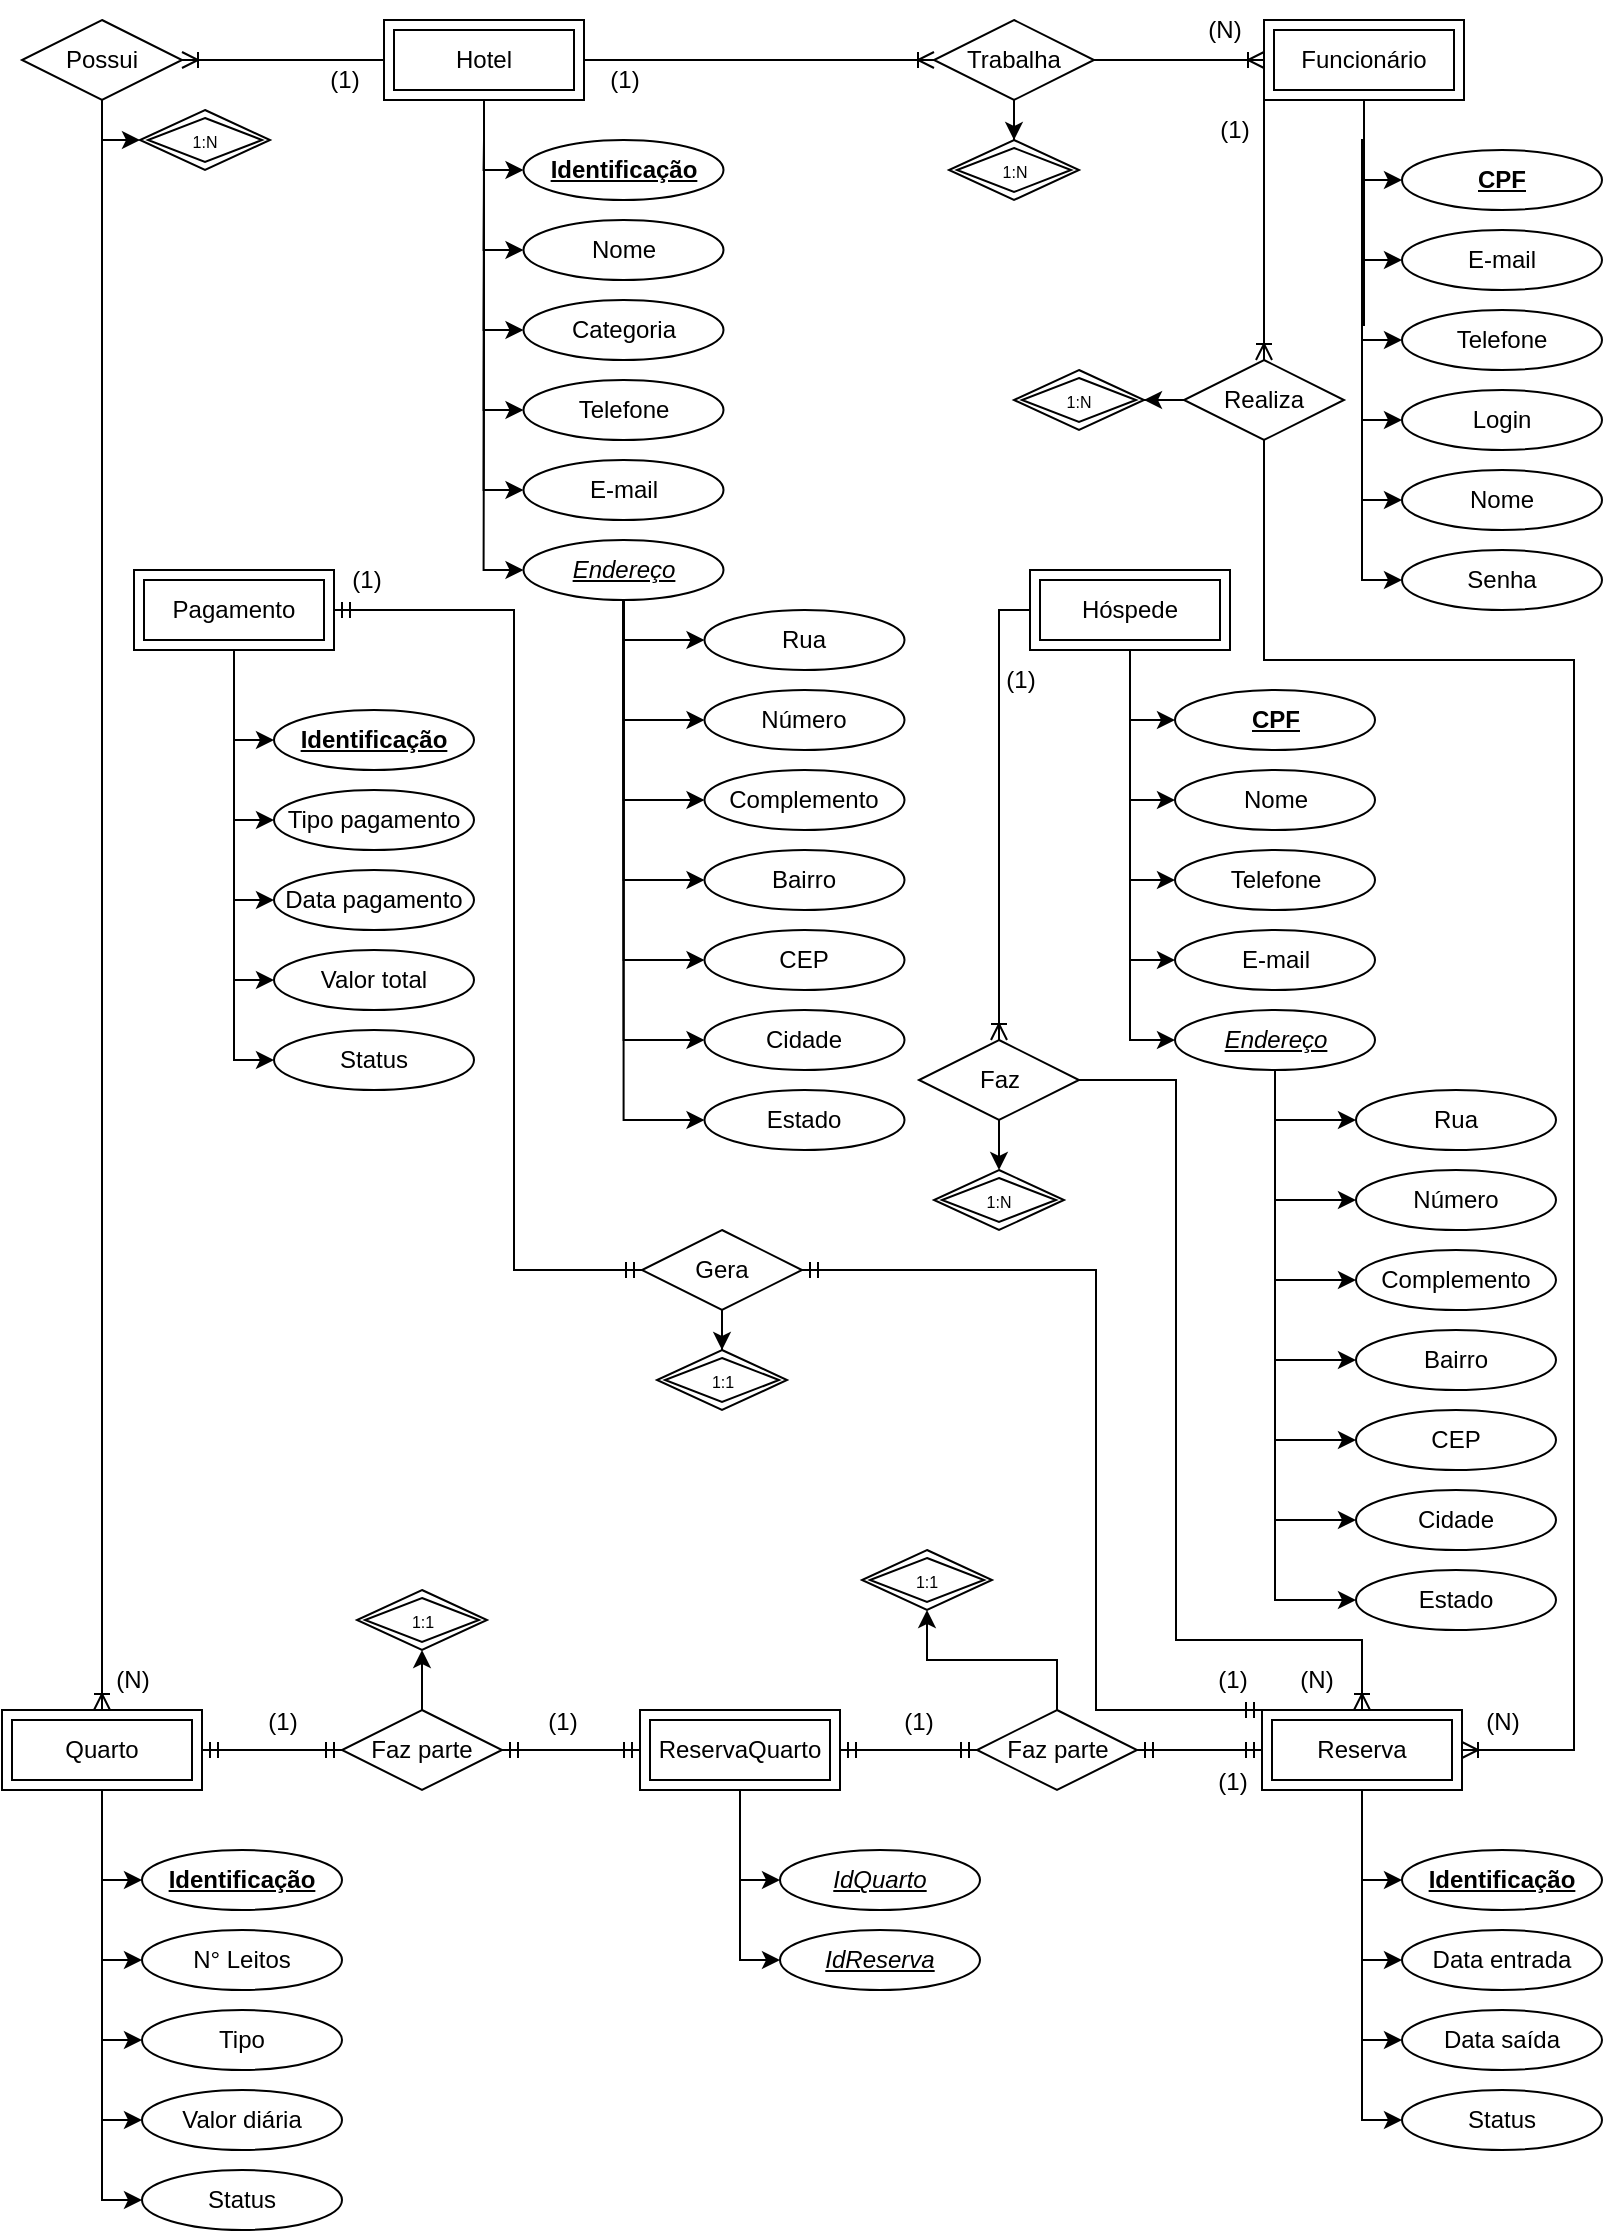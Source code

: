 <mxfile version="27.0.9">
  <diagram name="Modelo conceitual" id="s03TH2c8iuAiUT0nZ5ac">
    <mxGraphModel dx="1042" dy="626" grid="1" gridSize="10" guides="1" tooltips="1" connect="1" arrows="1" fold="1" page="1" pageScale="1" pageWidth="827" pageHeight="1169" math="0" shadow="0">
      <root>
        <mxCell id="0" />
        <mxCell id="1" parent="0" />
        <mxCell id="7oQtFkhn5QyzaLDn3zw9-13" style="edgeStyle=orthogonalEdgeStyle;rounded=0;orthogonalLoop=1;jettySize=auto;html=1;exitX=0.5;exitY=1;exitDx=0;exitDy=0;entryX=0;entryY=0.5;entryDx=0;entryDy=0;" parent="1" source="7oQtFkhn5QyzaLDn3zw9-2" target="7oQtFkhn5QyzaLDn3zw9-7" edge="1">
          <mxGeometry relative="1" as="geometry" />
        </mxCell>
        <mxCell id="7oQtFkhn5QyzaLDn3zw9-14" style="edgeStyle=orthogonalEdgeStyle;rounded=0;orthogonalLoop=1;jettySize=auto;html=1;exitX=0.5;exitY=1;exitDx=0;exitDy=0;entryX=0;entryY=0.5;entryDx=0;entryDy=0;" parent="1" source="7oQtFkhn5QyzaLDn3zw9-2" target="7oQtFkhn5QyzaLDn3zw9-10" edge="1">
          <mxGeometry relative="1" as="geometry" />
        </mxCell>
        <mxCell id="7oQtFkhn5QyzaLDn3zw9-15" style="edgeStyle=orthogonalEdgeStyle;rounded=0;orthogonalLoop=1;jettySize=auto;html=1;exitX=0.5;exitY=1;exitDx=0;exitDy=0;entryX=0;entryY=0.5;entryDx=0;entryDy=0;" parent="1" source="7oQtFkhn5QyzaLDn3zw9-2" target="7oQtFkhn5QyzaLDn3zw9-8" edge="1">
          <mxGeometry relative="1" as="geometry" />
        </mxCell>
        <mxCell id="7oQtFkhn5QyzaLDn3zw9-17" style="edgeStyle=orthogonalEdgeStyle;rounded=0;orthogonalLoop=1;jettySize=auto;html=1;exitX=0.5;exitY=1;exitDx=0;exitDy=0;entryX=0;entryY=0.5;entryDx=0;entryDy=0;" parent="1" source="7oQtFkhn5QyzaLDn3zw9-2" target="7oQtFkhn5QyzaLDn3zw9-11" edge="1">
          <mxGeometry relative="1" as="geometry" />
        </mxCell>
        <mxCell id="7oQtFkhn5QyzaLDn3zw9-18" style="edgeStyle=orthogonalEdgeStyle;rounded=0;orthogonalLoop=1;jettySize=auto;html=1;exitX=0.5;exitY=1;exitDx=0;exitDy=0;entryX=0;entryY=0.5;entryDx=0;entryDy=0;" parent="1" source="7oQtFkhn5QyzaLDn3zw9-2" target="7oQtFkhn5QyzaLDn3zw9-9" edge="1">
          <mxGeometry relative="1" as="geometry" />
        </mxCell>
        <mxCell id="7oQtFkhn5QyzaLDn3zw9-19" style="edgeStyle=orthogonalEdgeStyle;rounded=0;orthogonalLoop=1;jettySize=auto;html=1;exitX=0.5;exitY=1;exitDx=0;exitDy=0;entryX=0;entryY=0.5;entryDx=0;entryDy=0;" parent="1" source="7oQtFkhn5QyzaLDn3zw9-2" target="7oQtFkhn5QyzaLDn3zw9-12" edge="1">
          <mxGeometry relative="1" as="geometry" />
        </mxCell>
        <mxCell id="7oQtFkhn5QyzaLDn3zw9-2" value="Funcionário" style="shape=ext;margin=3;double=1;whiteSpace=wrap;html=1;align=center;" parent="1" vertex="1">
          <mxGeometry x="645" y="37" width="100" height="40" as="geometry" />
        </mxCell>
        <mxCell id="7oQtFkhn5QyzaLDn3zw9-34" style="edgeStyle=orthogonalEdgeStyle;rounded=0;orthogonalLoop=1;jettySize=auto;html=1;exitX=0.5;exitY=1;exitDx=0;exitDy=0;entryX=0;entryY=0.5;entryDx=0;entryDy=0;" parent="1" source="7oQtFkhn5QyzaLDn3zw9-3" target="7oQtFkhn5QyzaLDn3zw9-20" edge="1">
          <mxGeometry relative="1" as="geometry" />
        </mxCell>
        <mxCell id="7oQtFkhn5QyzaLDn3zw9-35" style="edgeStyle=orthogonalEdgeStyle;rounded=0;orthogonalLoop=1;jettySize=auto;html=1;exitX=0.5;exitY=1;exitDx=0;exitDy=0;entryX=0;entryY=0.5;entryDx=0;entryDy=0;" parent="1" source="7oQtFkhn5QyzaLDn3zw9-3" target="7oQtFkhn5QyzaLDn3zw9-21" edge="1">
          <mxGeometry relative="1" as="geometry" />
        </mxCell>
        <mxCell id="7oQtFkhn5QyzaLDn3zw9-36" style="edgeStyle=orthogonalEdgeStyle;rounded=0;orthogonalLoop=1;jettySize=auto;html=1;exitX=0.5;exitY=1;exitDx=0;exitDy=0;entryX=0;entryY=0.5;entryDx=0;entryDy=0;" parent="1" source="7oQtFkhn5QyzaLDn3zw9-3" target="7oQtFkhn5QyzaLDn3zw9-22" edge="1">
          <mxGeometry relative="1" as="geometry" />
        </mxCell>
        <mxCell id="7oQtFkhn5QyzaLDn3zw9-37" style="edgeStyle=orthogonalEdgeStyle;rounded=0;orthogonalLoop=1;jettySize=auto;html=1;exitX=0.5;exitY=1;exitDx=0;exitDy=0;entryX=0;entryY=0.5;entryDx=0;entryDy=0;" parent="1" source="7oQtFkhn5QyzaLDn3zw9-3" target="7oQtFkhn5QyzaLDn3zw9-23" edge="1">
          <mxGeometry relative="1" as="geometry" />
        </mxCell>
        <mxCell id="7oQtFkhn5QyzaLDn3zw9-38" style="edgeStyle=orthogonalEdgeStyle;rounded=0;orthogonalLoop=1;jettySize=auto;html=1;exitX=0.5;exitY=1;exitDx=0;exitDy=0;entryX=0;entryY=0.5;entryDx=0;entryDy=0;" parent="1" source="7oQtFkhn5QyzaLDn3zw9-3" target="7oQtFkhn5QyzaLDn3zw9-24" edge="1">
          <mxGeometry relative="1" as="geometry" />
        </mxCell>
        <mxCell id="7oQtFkhn5QyzaLDn3zw9-39" style="edgeStyle=orthogonalEdgeStyle;rounded=0;orthogonalLoop=1;jettySize=auto;html=1;exitX=0.5;exitY=1;exitDx=0;exitDy=0;entryX=0;entryY=0.5;entryDx=0;entryDy=0;" parent="1" source="7oQtFkhn5QyzaLDn3zw9-3" target="7oQtFkhn5QyzaLDn3zw9-25" edge="1">
          <mxGeometry relative="1" as="geometry" />
        </mxCell>
        <mxCell id="7oQtFkhn5QyzaLDn3zw9-3" value="Hotel" style="shape=ext;margin=3;double=1;whiteSpace=wrap;html=1;align=center;" parent="1" vertex="1">
          <mxGeometry x="205" y="37" width="100" height="40" as="geometry" />
        </mxCell>
        <mxCell id="7oQtFkhn5QyzaLDn3zw9-7" value="&lt;b&gt;&lt;u&gt;CPF&lt;/u&gt;&lt;/b&gt;" style="ellipse;whiteSpace=wrap;html=1;align=center;" parent="1" vertex="1">
          <mxGeometry x="714" y="102" width="100" height="30" as="geometry" />
        </mxCell>
        <mxCell id="7oQtFkhn5QyzaLDn3zw9-8" value="Telefone" style="ellipse;whiteSpace=wrap;html=1;align=center;" parent="1" vertex="1">
          <mxGeometry x="714" y="182" width="100" height="30" as="geometry" />
        </mxCell>
        <mxCell id="7oQtFkhn5QyzaLDn3zw9-9" value="Nome" style="ellipse;whiteSpace=wrap;html=1;align=center;" parent="1" vertex="1">
          <mxGeometry x="714" y="262" width="100" height="30" as="geometry" />
        </mxCell>
        <mxCell id="7oQtFkhn5QyzaLDn3zw9-10" value="E-mail" style="ellipse;whiteSpace=wrap;html=1;align=center;" parent="1" vertex="1">
          <mxGeometry x="714" y="142" width="100" height="30" as="geometry" />
        </mxCell>
        <mxCell id="7oQtFkhn5QyzaLDn3zw9-11" value="Login" style="ellipse;whiteSpace=wrap;html=1;align=center;" parent="1" vertex="1">
          <mxGeometry x="714" y="222" width="100" height="30" as="geometry" />
        </mxCell>
        <mxCell id="7oQtFkhn5QyzaLDn3zw9-12" value="Senha" style="ellipse;whiteSpace=wrap;html=1;align=center;" parent="1" vertex="1">
          <mxGeometry x="714" y="302" width="100" height="30" as="geometry" />
        </mxCell>
        <mxCell id="7oQtFkhn5QyzaLDn3zw9-20" value="&lt;b&gt;&lt;u&gt;Identificação&lt;/u&gt;&lt;/b&gt;" style="ellipse;whiteSpace=wrap;html=1;align=center;" parent="1" vertex="1">
          <mxGeometry x="274.75" y="97" width="100" height="30" as="geometry" />
        </mxCell>
        <mxCell id="7oQtFkhn5QyzaLDn3zw9-21" value="Nome" style="ellipse;whiteSpace=wrap;html=1;align=center;" parent="1" vertex="1">
          <mxGeometry x="274.75" y="137" width="100" height="30" as="geometry" />
        </mxCell>
        <mxCell id="7oQtFkhn5QyzaLDn3zw9-22" value="Categoria" style="ellipse;whiteSpace=wrap;html=1;align=center;" parent="1" vertex="1">
          <mxGeometry x="274.75" y="177" width="100" height="30" as="geometry" />
        </mxCell>
        <mxCell id="7oQtFkhn5QyzaLDn3zw9-23" value="Telefone" style="ellipse;whiteSpace=wrap;html=1;align=center;" parent="1" vertex="1">
          <mxGeometry x="274.75" y="217" width="100" height="30" as="geometry" />
        </mxCell>
        <mxCell id="7oQtFkhn5QyzaLDn3zw9-24" value="E-mail" style="ellipse;whiteSpace=wrap;html=1;align=center;" parent="1" vertex="1">
          <mxGeometry x="274.75" y="257" width="100" height="30" as="geometry" />
        </mxCell>
        <mxCell id="7oQtFkhn5QyzaLDn3zw9-40" style="edgeStyle=orthogonalEdgeStyle;rounded=0;orthogonalLoop=1;jettySize=auto;html=1;exitX=0.5;exitY=1;exitDx=0;exitDy=0;entryX=0;entryY=0.5;entryDx=0;entryDy=0;" parent="1" source="7oQtFkhn5QyzaLDn3zw9-25" target="7oQtFkhn5QyzaLDn3zw9-27" edge="1">
          <mxGeometry relative="1" as="geometry" />
        </mxCell>
        <mxCell id="7oQtFkhn5QyzaLDn3zw9-41" style="edgeStyle=orthogonalEdgeStyle;rounded=0;orthogonalLoop=1;jettySize=auto;html=1;exitX=0.5;exitY=1;exitDx=0;exitDy=0;entryX=0;entryY=0.5;entryDx=0;entryDy=0;" parent="1" source="7oQtFkhn5QyzaLDn3zw9-25" target="7oQtFkhn5QyzaLDn3zw9-28" edge="1">
          <mxGeometry relative="1" as="geometry" />
        </mxCell>
        <mxCell id="7oQtFkhn5QyzaLDn3zw9-42" style="edgeStyle=orthogonalEdgeStyle;rounded=0;orthogonalLoop=1;jettySize=auto;html=1;exitX=0.5;exitY=1;exitDx=0;exitDy=0;entryX=0;entryY=0.5;entryDx=0;entryDy=0;" parent="1" source="7oQtFkhn5QyzaLDn3zw9-25" target="7oQtFkhn5QyzaLDn3zw9-29" edge="1">
          <mxGeometry relative="1" as="geometry" />
        </mxCell>
        <mxCell id="7oQtFkhn5QyzaLDn3zw9-43" style="edgeStyle=orthogonalEdgeStyle;rounded=0;orthogonalLoop=1;jettySize=auto;html=1;exitX=0.5;exitY=1;exitDx=0;exitDy=0;entryX=0;entryY=0.5;entryDx=0;entryDy=0;" parent="1" source="7oQtFkhn5QyzaLDn3zw9-25" target="7oQtFkhn5QyzaLDn3zw9-30" edge="1">
          <mxGeometry relative="1" as="geometry" />
        </mxCell>
        <mxCell id="7oQtFkhn5QyzaLDn3zw9-45" style="edgeStyle=orthogonalEdgeStyle;rounded=0;orthogonalLoop=1;jettySize=auto;html=1;exitX=0.5;exitY=1;exitDx=0;exitDy=0;entryX=0;entryY=0.5;entryDx=0;entryDy=0;" parent="1" source="7oQtFkhn5QyzaLDn3zw9-25" target="7oQtFkhn5QyzaLDn3zw9-32" edge="1">
          <mxGeometry relative="1" as="geometry" />
        </mxCell>
        <mxCell id="7oQtFkhn5QyzaLDn3zw9-46" style="edgeStyle=orthogonalEdgeStyle;rounded=0;orthogonalLoop=1;jettySize=auto;html=1;exitX=0.5;exitY=1;exitDx=0;exitDy=0;entryX=0;entryY=0.5;entryDx=0;entryDy=0;" parent="1" source="7oQtFkhn5QyzaLDn3zw9-25" target="7oQtFkhn5QyzaLDn3zw9-33" edge="1">
          <mxGeometry relative="1" as="geometry" />
        </mxCell>
        <mxCell id="7oQtFkhn5QyzaLDn3zw9-25" value="&lt;i&gt;&lt;u&gt;Endereço&lt;/u&gt;&lt;/i&gt;" style="ellipse;whiteSpace=wrap;html=1;align=center;" parent="1" vertex="1">
          <mxGeometry x="274.75" y="297" width="100" height="30" as="geometry" />
        </mxCell>
        <mxCell id="7oQtFkhn5QyzaLDn3zw9-27" value="Rua" style="ellipse;whiteSpace=wrap;html=1;align=center;" parent="1" vertex="1">
          <mxGeometry x="365.25" y="332" width="100" height="30" as="geometry" />
        </mxCell>
        <mxCell id="7oQtFkhn5QyzaLDn3zw9-28" value="Número" style="ellipse;whiteSpace=wrap;html=1;align=center;" parent="1" vertex="1">
          <mxGeometry x="365.25" y="372" width="100" height="30" as="geometry" />
        </mxCell>
        <mxCell id="7oQtFkhn5QyzaLDn3zw9-29" value="Complemento" style="ellipse;whiteSpace=wrap;html=1;align=center;" parent="1" vertex="1">
          <mxGeometry x="365.25" y="412" width="100" height="30" as="geometry" />
        </mxCell>
        <mxCell id="7oQtFkhn5QyzaLDn3zw9-30" value="Bairro" style="ellipse;whiteSpace=wrap;html=1;align=center;" parent="1" vertex="1">
          <mxGeometry x="365.25" y="452" width="100" height="30" as="geometry" />
        </mxCell>
        <mxCell id="7oQtFkhn5QyzaLDn3zw9-31" value="CEP" style="ellipse;whiteSpace=wrap;html=1;align=center;" parent="1" vertex="1">
          <mxGeometry x="365.25" y="492" width="100" height="30" as="geometry" />
        </mxCell>
        <mxCell id="7oQtFkhn5QyzaLDn3zw9-32" value="Cidade" style="ellipse;whiteSpace=wrap;html=1;align=center;" parent="1" vertex="1">
          <mxGeometry x="365.25" y="532" width="100" height="30" as="geometry" />
        </mxCell>
        <mxCell id="7oQtFkhn5QyzaLDn3zw9-33" value="Estado" style="ellipse;whiteSpace=wrap;html=1;align=center;" parent="1" vertex="1">
          <mxGeometry x="365.25" y="572" width="100" height="30" as="geometry" />
        </mxCell>
        <mxCell id="7oQtFkhn5QyzaLDn3zw9-44" style="edgeStyle=orthogonalEdgeStyle;rounded=0;orthogonalLoop=1;jettySize=auto;html=1;exitX=0.5;exitY=1;exitDx=0;exitDy=0;entryX=0;entryY=0.5;entryDx=0;entryDy=0;" parent="1" source="7oQtFkhn5QyzaLDn3zw9-25" target="7oQtFkhn5QyzaLDn3zw9-31" edge="1">
          <mxGeometry relative="1" as="geometry" />
        </mxCell>
        <mxCell id="7oQtFkhn5QyzaLDn3zw9-47" style="edgeStyle=orthogonalEdgeStyle;rounded=0;orthogonalLoop=1;jettySize=auto;html=1;exitX=0.5;exitY=1;exitDx=0;exitDy=0;entryX=0;entryY=0.5;entryDx=0;entryDy=0;" parent="1" source="7oQtFkhn5QyzaLDn3zw9-53" target="7oQtFkhn5QyzaLDn3zw9-54" edge="1">
          <mxGeometry relative="1" as="geometry" />
        </mxCell>
        <mxCell id="7oQtFkhn5QyzaLDn3zw9-48" style="edgeStyle=orthogonalEdgeStyle;rounded=0;orthogonalLoop=1;jettySize=auto;html=1;exitX=0.5;exitY=1;exitDx=0;exitDy=0;entryX=0;entryY=0.5;entryDx=0;entryDy=0;" parent="1" source="7oQtFkhn5QyzaLDn3zw9-53" target="7oQtFkhn5QyzaLDn3zw9-57" edge="1">
          <mxGeometry relative="1" as="geometry" />
        </mxCell>
        <mxCell id="7oQtFkhn5QyzaLDn3zw9-49" style="edgeStyle=orthogonalEdgeStyle;rounded=0;orthogonalLoop=1;jettySize=auto;html=1;exitX=0.5;exitY=1;exitDx=0;exitDy=0;entryX=0;entryY=0.5;entryDx=0;entryDy=0;" parent="1" source="7oQtFkhn5QyzaLDn3zw9-53" target="7oQtFkhn5QyzaLDn3zw9-55" edge="1">
          <mxGeometry relative="1" as="geometry" />
        </mxCell>
        <mxCell id="7oQtFkhn5QyzaLDn3zw9-50" style="edgeStyle=orthogonalEdgeStyle;rounded=0;orthogonalLoop=1;jettySize=auto;html=1;exitX=0.5;exitY=1;exitDx=0;exitDy=0;entryX=0;entryY=0.5;entryDx=0;entryDy=0;" parent="1" source="7oQtFkhn5QyzaLDn3zw9-53" target="7oQtFkhn5QyzaLDn3zw9-58" edge="1">
          <mxGeometry relative="1" as="geometry" />
        </mxCell>
        <mxCell id="7oQtFkhn5QyzaLDn3zw9-51" style="edgeStyle=orthogonalEdgeStyle;rounded=0;orthogonalLoop=1;jettySize=auto;html=1;exitX=0.5;exitY=1;exitDx=0;exitDy=0;entryX=0;entryY=0.5;entryDx=0;entryDy=0;" parent="1" source="7oQtFkhn5QyzaLDn3zw9-53" target="7oQtFkhn5QyzaLDn3zw9-56" edge="1">
          <mxGeometry relative="1" as="geometry" />
        </mxCell>
        <mxCell id="7oQtFkhn5QyzaLDn3zw9-53" value="Quarto" style="shape=ext;margin=3;double=1;whiteSpace=wrap;html=1;align=center;" parent="1" vertex="1">
          <mxGeometry x="14" y="882" width="100" height="40" as="geometry" />
        </mxCell>
        <mxCell id="7oQtFkhn5QyzaLDn3zw9-54" value="&lt;b&gt;&lt;u&gt;Identificação&lt;/u&gt;&lt;/b&gt;" style="ellipse;whiteSpace=wrap;html=1;align=center;" parent="1" vertex="1">
          <mxGeometry x="84" y="952" width="100" height="30" as="geometry" />
        </mxCell>
        <mxCell id="7oQtFkhn5QyzaLDn3zw9-55" value="Tipo" style="ellipse;whiteSpace=wrap;html=1;align=center;" parent="1" vertex="1">
          <mxGeometry x="84" y="1032" width="100" height="30" as="geometry" />
        </mxCell>
        <mxCell id="7oQtFkhn5QyzaLDn3zw9-56" value="Status" style="ellipse;whiteSpace=wrap;html=1;align=center;" parent="1" vertex="1">
          <mxGeometry x="84" y="1112" width="100" height="30" as="geometry" />
        </mxCell>
        <mxCell id="7oQtFkhn5QyzaLDn3zw9-57" value="N° Leitos" style="ellipse;whiteSpace=wrap;html=1;align=center;" parent="1" vertex="1">
          <mxGeometry x="84" y="992" width="100" height="30" as="geometry" />
        </mxCell>
        <mxCell id="7oQtFkhn5QyzaLDn3zw9-58" value="Valor diária" style="ellipse;whiteSpace=wrap;html=1;align=center;" parent="1" vertex="1">
          <mxGeometry x="84" y="1072" width="100" height="30" as="geometry" />
        </mxCell>
        <mxCell id="7oQtFkhn5QyzaLDn3zw9-60" style="edgeStyle=orthogonalEdgeStyle;rounded=0;orthogonalLoop=1;jettySize=auto;html=1;exitX=0.5;exitY=1;exitDx=0;exitDy=0;entryX=0;entryY=0.5;entryDx=0;entryDy=0;" parent="1" source="7oQtFkhn5QyzaLDn3zw9-66" target="7oQtFkhn5QyzaLDn3zw9-67" edge="1">
          <mxGeometry relative="1" as="geometry" />
        </mxCell>
        <mxCell id="7oQtFkhn5QyzaLDn3zw9-61" style="edgeStyle=orthogonalEdgeStyle;rounded=0;orthogonalLoop=1;jettySize=auto;html=1;exitX=0.5;exitY=1;exitDx=0;exitDy=0;entryX=0;entryY=0.5;entryDx=0;entryDy=0;" parent="1" source="7oQtFkhn5QyzaLDn3zw9-66" target="7oQtFkhn5QyzaLDn3zw9-68" edge="1">
          <mxGeometry relative="1" as="geometry" />
        </mxCell>
        <mxCell id="7oQtFkhn5QyzaLDn3zw9-62" style="edgeStyle=orthogonalEdgeStyle;rounded=0;orthogonalLoop=1;jettySize=auto;html=1;exitX=0.5;exitY=1;exitDx=0;exitDy=0;entryX=0;entryY=0.5;entryDx=0;entryDy=0;" parent="1" source="7oQtFkhn5QyzaLDn3zw9-66" target="7oQtFkhn5QyzaLDn3zw9-69" edge="1">
          <mxGeometry relative="1" as="geometry" />
        </mxCell>
        <mxCell id="7oQtFkhn5QyzaLDn3zw9-63" style="edgeStyle=orthogonalEdgeStyle;rounded=0;orthogonalLoop=1;jettySize=auto;html=1;exitX=0.5;exitY=1;exitDx=0;exitDy=0;entryX=0;entryY=0.5;entryDx=0;entryDy=0;" parent="1" source="7oQtFkhn5QyzaLDn3zw9-66" target="7oQtFkhn5QyzaLDn3zw9-70" edge="1">
          <mxGeometry relative="1" as="geometry" />
        </mxCell>
        <mxCell id="7oQtFkhn5QyzaLDn3zw9-65" style="edgeStyle=orthogonalEdgeStyle;rounded=0;orthogonalLoop=1;jettySize=auto;html=1;exitX=0.5;exitY=1;exitDx=0;exitDy=0;entryX=0;entryY=0.5;entryDx=0;entryDy=0;" parent="1" source="7oQtFkhn5QyzaLDn3zw9-66" target="7oQtFkhn5QyzaLDn3zw9-78" edge="1">
          <mxGeometry relative="1" as="geometry" />
        </mxCell>
        <mxCell id="7oQtFkhn5QyzaLDn3zw9-66" value="Hóspede" style="shape=ext;margin=3;double=1;whiteSpace=wrap;html=1;align=center;" parent="1" vertex="1">
          <mxGeometry x="528" y="312" width="100" height="40" as="geometry" />
        </mxCell>
        <mxCell id="7oQtFkhn5QyzaLDn3zw9-67" value="&lt;b&gt;&lt;u&gt;CPF&lt;/u&gt;&lt;/b&gt;" style="ellipse;whiteSpace=wrap;html=1;align=center;" parent="1" vertex="1">
          <mxGeometry x="600.5" y="372" width="100" height="30" as="geometry" />
        </mxCell>
        <mxCell id="7oQtFkhn5QyzaLDn3zw9-68" value="Nome" style="ellipse;whiteSpace=wrap;html=1;align=center;" parent="1" vertex="1">
          <mxGeometry x="600.5" y="412" width="100" height="30" as="geometry" />
        </mxCell>
        <mxCell id="7oQtFkhn5QyzaLDn3zw9-69" value="Telefone" style="ellipse;whiteSpace=wrap;html=1;align=center;" parent="1" vertex="1">
          <mxGeometry x="600.5" y="452" width="100" height="30" as="geometry" />
        </mxCell>
        <mxCell id="7oQtFkhn5QyzaLDn3zw9-70" value="E-mail" style="ellipse;whiteSpace=wrap;html=1;align=center;" parent="1" vertex="1">
          <mxGeometry x="600.5" y="492" width="100" height="30" as="geometry" />
        </mxCell>
        <mxCell id="7oQtFkhn5QyzaLDn3zw9-72" style="edgeStyle=orthogonalEdgeStyle;rounded=0;orthogonalLoop=1;jettySize=auto;html=1;exitX=0.5;exitY=1;exitDx=0;exitDy=0;entryX=0;entryY=0.5;entryDx=0;entryDy=0;" parent="1" source="7oQtFkhn5QyzaLDn3zw9-78" target="7oQtFkhn5QyzaLDn3zw9-79" edge="1">
          <mxGeometry relative="1" as="geometry" />
        </mxCell>
        <mxCell id="7oQtFkhn5QyzaLDn3zw9-73" style="edgeStyle=orthogonalEdgeStyle;rounded=0;orthogonalLoop=1;jettySize=auto;html=1;exitX=0.5;exitY=1;exitDx=0;exitDy=0;entryX=0;entryY=0.5;entryDx=0;entryDy=0;" parent="1" source="7oQtFkhn5QyzaLDn3zw9-78" target="7oQtFkhn5QyzaLDn3zw9-80" edge="1">
          <mxGeometry relative="1" as="geometry" />
        </mxCell>
        <mxCell id="7oQtFkhn5QyzaLDn3zw9-74" style="edgeStyle=orthogonalEdgeStyle;rounded=0;orthogonalLoop=1;jettySize=auto;html=1;exitX=0.5;exitY=1;exitDx=0;exitDy=0;entryX=0;entryY=0.5;entryDx=0;entryDy=0;" parent="1" source="7oQtFkhn5QyzaLDn3zw9-78" target="7oQtFkhn5QyzaLDn3zw9-81" edge="1">
          <mxGeometry relative="1" as="geometry" />
        </mxCell>
        <mxCell id="7oQtFkhn5QyzaLDn3zw9-75" style="edgeStyle=orthogonalEdgeStyle;rounded=0;orthogonalLoop=1;jettySize=auto;html=1;exitX=0.5;exitY=1;exitDx=0;exitDy=0;entryX=0;entryY=0.5;entryDx=0;entryDy=0;" parent="1" source="7oQtFkhn5QyzaLDn3zw9-78" target="7oQtFkhn5QyzaLDn3zw9-82" edge="1">
          <mxGeometry relative="1" as="geometry" />
        </mxCell>
        <mxCell id="7oQtFkhn5QyzaLDn3zw9-76" style="edgeStyle=orthogonalEdgeStyle;rounded=0;orthogonalLoop=1;jettySize=auto;html=1;exitX=0.5;exitY=1;exitDx=0;exitDy=0;entryX=0;entryY=0.5;entryDx=0;entryDy=0;" parent="1" source="7oQtFkhn5QyzaLDn3zw9-78" target="7oQtFkhn5QyzaLDn3zw9-84" edge="1">
          <mxGeometry relative="1" as="geometry" />
        </mxCell>
        <mxCell id="7oQtFkhn5QyzaLDn3zw9-77" style="edgeStyle=orthogonalEdgeStyle;rounded=0;orthogonalLoop=1;jettySize=auto;html=1;exitX=0.5;exitY=1;exitDx=0;exitDy=0;entryX=0;entryY=0.5;entryDx=0;entryDy=0;" parent="1" source="7oQtFkhn5QyzaLDn3zw9-78" target="7oQtFkhn5QyzaLDn3zw9-85" edge="1">
          <mxGeometry relative="1" as="geometry" />
        </mxCell>
        <mxCell id="7oQtFkhn5QyzaLDn3zw9-78" value="&lt;i&gt;&lt;u&gt;Endereço&lt;/u&gt;&lt;/i&gt;" style="ellipse;whiteSpace=wrap;html=1;align=center;" parent="1" vertex="1">
          <mxGeometry x="600.5" y="532" width="100" height="30" as="geometry" />
        </mxCell>
        <mxCell id="7oQtFkhn5QyzaLDn3zw9-79" value="Rua" style="ellipse;whiteSpace=wrap;html=1;align=center;" parent="1" vertex="1">
          <mxGeometry x="691" y="572" width="100" height="30" as="geometry" />
        </mxCell>
        <mxCell id="7oQtFkhn5QyzaLDn3zw9-80" value="Número" style="ellipse;whiteSpace=wrap;html=1;align=center;" parent="1" vertex="1">
          <mxGeometry x="691" y="612" width="100" height="30" as="geometry" />
        </mxCell>
        <mxCell id="7oQtFkhn5QyzaLDn3zw9-81" value="Complemento" style="ellipse;whiteSpace=wrap;html=1;align=center;" parent="1" vertex="1">
          <mxGeometry x="691" y="652" width="100" height="30" as="geometry" />
        </mxCell>
        <mxCell id="7oQtFkhn5QyzaLDn3zw9-82" value="Bairro" style="ellipse;whiteSpace=wrap;html=1;align=center;" parent="1" vertex="1">
          <mxGeometry x="691" y="692" width="100" height="30" as="geometry" />
        </mxCell>
        <mxCell id="7oQtFkhn5QyzaLDn3zw9-83" value="CEP" style="ellipse;whiteSpace=wrap;html=1;align=center;" parent="1" vertex="1">
          <mxGeometry x="691" y="732" width="100" height="30" as="geometry" />
        </mxCell>
        <mxCell id="7oQtFkhn5QyzaLDn3zw9-84" value="Cidade" style="ellipse;whiteSpace=wrap;html=1;align=center;" parent="1" vertex="1">
          <mxGeometry x="691" y="772" width="100" height="30" as="geometry" />
        </mxCell>
        <mxCell id="7oQtFkhn5QyzaLDn3zw9-85" value="Estado" style="ellipse;whiteSpace=wrap;html=1;align=center;" parent="1" vertex="1">
          <mxGeometry x="691" y="812" width="100" height="30" as="geometry" />
        </mxCell>
        <mxCell id="7oQtFkhn5QyzaLDn3zw9-86" style="edgeStyle=orthogonalEdgeStyle;rounded=0;orthogonalLoop=1;jettySize=auto;html=1;exitX=0.5;exitY=1;exitDx=0;exitDy=0;entryX=0;entryY=0.5;entryDx=0;entryDy=0;" parent="1" source="7oQtFkhn5QyzaLDn3zw9-78" target="7oQtFkhn5QyzaLDn3zw9-83" edge="1">
          <mxGeometry relative="1" as="geometry" />
        </mxCell>
        <mxCell id="7oQtFkhn5QyzaLDn3zw9-87" style="edgeStyle=orthogonalEdgeStyle;rounded=0;orthogonalLoop=1;jettySize=auto;html=1;exitX=0.5;exitY=1;exitDx=0;exitDy=0;entryX=0;entryY=0.5;entryDx=0;entryDy=0;" parent="1" source="7oQtFkhn5QyzaLDn3zw9-92" target="7oQtFkhn5QyzaLDn3zw9-93" edge="1">
          <mxGeometry relative="1" as="geometry" />
        </mxCell>
        <mxCell id="7oQtFkhn5QyzaLDn3zw9-88" style="edgeStyle=orthogonalEdgeStyle;rounded=0;orthogonalLoop=1;jettySize=auto;html=1;exitX=0.5;exitY=1;exitDx=0;exitDy=0;entryX=0;entryY=0.5;entryDx=0;entryDy=0;" parent="1" source="7oQtFkhn5QyzaLDn3zw9-92" target="7oQtFkhn5QyzaLDn3zw9-96" edge="1">
          <mxGeometry relative="1" as="geometry" />
        </mxCell>
        <mxCell id="7oQtFkhn5QyzaLDn3zw9-89" style="edgeStyle=orthogonalEdgeStyle;rounded=0;orthogonalLoop=1;jettySize=auto;html=1;exitX=0.5;exitY=1;exitDx=0;exitDy=0;entryX=0;entryY=0.5;entryDx=0;entryDy=0;" parent="1" source="7oQtFkhn5QyzaLDn3zw9-92" target="7oQtFkhn5QyzaLDn3zw9-94" edge="1">
          <mxGeometry relative="1" as="geometry" />
        </mxCell>
        <mxCell id="7oQtFkhn5QyzaLDn3zw9-90" style="edgeStyle=orthogonalEdgeStyle;rounded=0;orthogonalLoop=1;jettySize=auto;html=1;exitX=0.5;exitY=1;exitDx=0;exitDy=0;entryX=0;entryY=0.5;entryDx=0;entryDy=0;" parent="1" source="7oQtFkhn5QyzaLDn3zw9-92" target="7oQtFkhn5QyzaLDn3zw9-97" edge="1">
          <mxGeometry relative="1" as="geometry" />
        </mxCell>
        <mxCell id="7oQtFkhn5QyzaLDn3zw9-92" value="Reserva" style="shape=ext;margin=3;double=1;whiteSpace=wrap;html=1;align=center;" parent="1" vertex="1">
          <mxGeometry x="644" y="882" width="100" height="40" as="geometry" />
        </mxCell>
        <mxCell id="7oQtFkhn5QyzaLDn3zw9-93" value="&lt;b&gt;&lt;u&gt;Identificação&lt;/u&gt;&lt;/b&gt;" style="ellipse;whiteSpace=wrap;html=1;align=center;" parent="1" vertex="1">
          <mxGeometry x="714" y="952" width="100" height="30" as="geometry" />
        </mxCell>
        <mxCell id="7oQtFkhn5QyzaLDn3zw9-94" value="Data saída" style="ellipse;whiteSpace=wrap;html=1;align=center;" parent="1" vertex="1">
          <mxGeometry x="714" y="1032" width="100" height="30" as="geometry" />
        </mxCell>
        <mxCell id="7oQtFkhn5QyzaLDn3zw9-96" value="Data entrada" style="ellipse;whiteSpace=wrap;html=1;align=center;" parent="1" vertex="1">
          <mxGeometry x="714" y="992" width="100" height="30" as="geometry" />
        </mxCell>
        <mxCell id="7oQtFkhn5QyzaLDn3zw9-97" value="Status" style="ellipse;whiteSpace=wrap;html=1;align=center;" parent="1" vertex="1">
          <mxGeometry x="714" y="1072" width="100" height="30" as="geometry" />
        </mxCell>
        <mxCell id="7oQtFkhn5QyzaLDn3zw9-98" style="edgeStyle=orthogonalEdgeStyle;rounded=0;orthogonalLoop=1;jettySize=auto;html=1;exitX=0.5;exitY=1;exitDx=0;exitDy=0;entryX=0;entryY=0.5;entryDx=0;entryDy=0;" parent="1" source="7oQtFkhn5QyzaLDn3zw9-104" target="7oQtFkhn5QyzaLDn3zw9-105" edge="1">
          <mxGeometry relative="1" as="geometry" />
        </mxCell>
        <mxCell id="7oQtFkhn5QyzaLDn3zw9-99" style="edgeStyle=orthogonalEdgeStyle;rounded=0;orthogonalLoop=1;jettySize=auto;html=1;exitX=0.5;exitY=1;exitDx=0;exitDy=0;entryX=0;entryY=0.5;entryDx=0;entryDy=0;" parent="1" source="7oQtFkhn5QyzaLDn3zw9-104" target="7oQtFkhn5QyzaLDn3zw9-108" edge="1">
          <mxGeometry relative="1" as="geometry" />
        </mxCell>
        <mxCell id="7oQtFkhn5QyzaLDn3zw9-100" style="edgeStyle=orthogonalEdgeStyle;rounded=0;orthogonalLoop=1;jettySize=auto;html=1;exitX=0.5;exitY=1;exitDx=0;exitDy=0;entryX=0;entryY=0.5;entryDx=0;entryDy=0;" parent="1" source="7oQtFkhn5QyzaLDn3zw9-104" target="7oQtFkhn5QyzaLDn3zw9-106" edge="1">
          <mxGeometry relative="1" as="geometry" />
        </mxCell>
        <mxCell id="7oQtFkhn5QyzaLDn3zw9-101" style="edgeStyle=orthogonalEdgeStyle;rounded=0;orthogonalLoop=1;jettySize=auto;html=1;exitX=0.5;exitY=1;exitDx=0;exitDy=0;entryX=0;entryY=0.5;entryDx=0;entryDy=0;" parent="1" source="7oQtFkhn5QyzaLDn3zw9-104" target="7oQtFkhn5QyzaLDn3zw9-109" edge="1">
          <mxGeometry relative="1" as="geometry" />
        </mxCell>
        <mxCell id="7oQtFkhn5QyzaLDn3zw9-102" style="edgeStyle=orthogonalEdgeStyle;rounded=0;orthogonalLoop=1;jettySize=auto;html=1;exitX=0.5;exitY=1;exitDx=0;exitDy=0;entryX=0;entryY=0.5;entryDx=0;entryDy=0;" parent="1" source="7oQtFkhn5QyzaLDn3zw9-104" target="7oQtFkhn5QyzaLDn3zw9-107" edge="1">
          <mxGeometry relative="1" as="geometry" />
        </mxCell>
        <mxCell id="7oQtFkhn5QyzaLDn3zw9-104" value="Pagamento" style="shape=ext;margin=3;double=1;whiteSpace=wrap;html=1;align=center;" parent="1" vertex="1">
          <mxGeometry x="80" y="312" width="100" height="40" as="geometry" />
        </mxCell>
        <mxCell id="7oQtFkhn5QyzaLDn3zw9-105" value="&lt;b&gt;&lt;u&gt;Identificação&lt;/u&gt;&lt;/b&gt;" style="ellipse;whiteSpace=wrap;html=1;align=center;" parent="1" vertex="1">
          <mxGeometry x="150" y="382" width="100" height="30" as="geometry" />
        </mxCell>
        <mxCell id="7oQtFkhn5QyzaLDn3zw9-106" value="Data pagamento" style="ellipse;whiteSpace=wrap;html=1;align=center;" parent="1" vertex="1">
          <mxGeometry x="150" y="462" width="100" height="30" as="geometry" />
        </mxCell>
        <mxCell id="7oQtFkhn5QyzaLDn3zw9-107" value="Status" style="ellipse;whiteSpace=wrap;html=1;align=center;" parent="1" vertex="1">
          <mxGeometry x="150" y="542" width="100" height="30" as="geometry" />
        </mxCell>
        <mxCell id="7oQtFkhn5QyzaLDn3zw9-108" value="Tipo pagamento" style="ellipse;whiteSpace=wrap;html=1;align=center;" parent="1" vertex="1">
          <mxGeometry x="150" y="422" width="100" height="30" as="geometry" />
        </mxCell>
        <mxCell id="7oQtFkhn5QyzaLDn3zw9-109" value="Valor total" style="ellipse;whiteSpace=wrap;html=1;align=center;" parent="1" vertex="1">
          <mxGeometry x="150" y="502" width="100" height="30" as="geometry" />
        </mxCell>
        <mxCell id="7oQtFkhn5QyzaLDn3zw9-115" value="" style="edgeStyle=elbowEdgeStyle;fontSize=12;html=1;endArrow=ERoneToMany;rounded=0;exitX=0.5;exitY=1;exitDx=0;exitDy=0;entryX=0.5;entryY=0;entryDx=0;entryDy=0;elbow=vertical;" parent="1" source="7oQtFkhn5QyzaLDn3zw9-112" target="7oQtFkhn5QyzaLDn3zw9-53" edge="1">
          <mxGeometry width="100" height="100" relative="1" as="geometry">
            <mxPoint x="160" y="477" as="sourcePoint" />
            <mxPoint x="60" y="77" as="targetPoint" />
            <Array as="points">
              <mxPoint x="90" y="99" />
            </Array>
          </mxGeometry>
        </mxCell>
        <mxCell id="7oQtFkhn5QyzaLDn3zw9-116" value="" style="edgeStyle=elbowEdgeStyle;fontSize=12;html=1;endArrow=ERoneToMany;rounded=0;entryX=1;entryY=0.5;entryDx=0;entryDy=0;exitX=0;exitY=0.5;exitDx=0;exitDy=0;" parent="1" source="7oQtFkhn5QyzaLDn3zw9-3" target="7oQtFkhn5QyzaLDn3zw9-112" edge="1">
          <mxGeometry width="100" height="100" relative="1" as="geometry">
            <mxPoint x="279" y="57" as="sourcePoint" />
            <mxPoint x="59" y="77" as="targetPoint" />
          </mxGeometry>
        </mxCell>
        <mxCell id="7oQtFkhn5QyzaLDn3zw9-140" style="edgeStyle=orthogonalEdgeStyle;rounded=0;orthogonalLoop=1;jettySize=auto;html=1;entryX=0;entryY=0.5;entryDx=0;entryDy=0;" parent="1" source="7oQtFkhn5QyzaLDn3zw9-112" target="7oQtFkhn5QyzaLDn3zw9-138" edge="1">
          <mxGeometry relative="1" as="geometry" />
        </mxCell>
        <mxCell id="7oQtFkhn5QyzaLDn3zw9-112" value="Possui" style="shape=rhombus;perimeter=rhombusPerimeter;whiteSpace=wrap;html=1;align=center;" parent="1" vertex="1">
          <mxGeometry x="24" y="37" width="80" height="40" as="geometry" />
        </mxCell>
        <mxCell id="7oQtFkhn5QyzaLDn3zw9-122" value="(N)" style="text;html=1;align=center;verticalAlign=middle;resizable=0;points=[];autosize=1;strokeColor=none;fillColor=none;" parent="1" vertex="1">
          <mxGeometry x="59" y="852" width="40" height="30" as="geometry" />
        </mxCell>
        <mxCell id="7oQtFkhn5QyzaLDn3zw9-126" value="(1)" style="text;html=1;align=center;verticalAlign=middle;resizable=0;points=[];autosize=1;strokeColor=none;fillColor=none;" parent="1" vertex="1">
          <mxGeometry x="165" y="52" width="40" height="30" as="geometry" />
        </mxCell>
        <mxCell id="7oQtFkhn5QyzaLDn3zw9-132" value="" style="edgeStyle=elbowEdgeStyle;fontSize=12;html=1;endArrow=ERoneToMany;rounded=0;entryX=0;entryY=0.5;entryDx=0;entryDy=0;exitX=1;exitY=0.5;exitDx=0;exitDy=0;" parent="1" source="7oQtFkhn5QyzaLDn3zw9-130" target="7oQtFkhn5QyzaLDn3zw9-2" edge="1">
          <mxGeometry width="100" height="100" relative="1" as="geometry">
            <mxPoint x="640" y="146.17" as="sourcePoint" />
            <mxPoint x="500" y="146.17" as="targetPoint" />
          </mxGeometry>
        </mxCell>
        <mxCell id="7oQtFkhn5QyzaLDn3zw9-133" value="" style="edgeStyle=elbowEdgeStyle;fontSize=12;html=1;endArrow=ERoneToMany;rounded=0;entryX=0;entryY=0.5;entryDx=0;entryDy=0;exitX=1;exitY=0.5;exitDx=0;exitDy=0;" parent="1" source="7oQtFkhn5QyzaLDn3zw9-3" target="7oQtFkhn5QyzaLDn3zw9-130" edge="1">
          <mxGeometry width="100" height="100" relative="1" as="geometry">
            <mxPoint x="340" y="57" as="sourcePoint" />
            <mxPoint x="630" y="72" as="targetPoint" />
          </mxGeometry>
        </mxCell>
        <mxCell id="7oQtFkhn5QyzaLDn3zw9-137" style="edgeStyle=orthogonalEdgeStyle;rounded=0;orthogonalLoop=1;jettySize=auto;html=1;entryX=0.5;entryY=0;entryDx=0;entryDy=0;" parent="1" source="7oQtFkhn5QyzaLDn3zw9-130" target="7oQtFkhn5QyzaLDn3zw9-136" edge="1">
          <mxGeometry relative="1" as="geometry" />
        </mxCell>
        <mxCell id="7oQtFkhn5QyzaLDn3zw9-130" value="Trabalha" style="shape=rhombus;perimeter=rhombusPerimeter;whiteSpace=wrap;html=1;align=center;" parent="1" vertex="1">
          <mxGeometry x="480" y="37" width="80" height="40" as="geometry" />
        </mxCell>
        <mxCell id="7oQtFkhn5QyzaLDn3zw9-134" value="(N)" style="text;html=1;align=center;verticalAlign=middle;resizable=0;points=[];autosize=1;strokeColor=none;fillColor=none;" parent="1" vertex="1">
          <mxGeometry x="605" y="27" width="40" height="30" as="geometry" />
        </mxCell>
        <mxCell id="7oQtFkhn5QyzaLDn3zw9-135" value="(1)" style="text;html=1;align=center;verticalAlign=middle;resizable=0;points=[];autosize=1;strokeColor=none;fillColor=none;" parent="1" vertex="1">
          <mxGeometry x="305" y="52" width="40" height="30" as="geometry" />
        </mxCell>
        <mxCell id="7oQtFkhn5QyzaLDn3zw9-136" value="&lt;font style=&quot;font-size: 8px;&quot;&gt;1:N&lt;/font&gt;" style="shape=rhombus;double=1;perimeter=rhombusPerimeter;whiteSpace=wrap;html=1;align=center;" parent="1" vertex="1">
          <mxGeometry x="487.5" y="97" width="65" height="30" as="geometry" />
        </mxCell>
        <mxCell id="7oQtFkhn5QyzaLDn3zw9-138" value="&lt;font style=&quot;font-size: 8px;&quot;&gt;1:N&lt;/font&gt;" style="shape=rhombus;double=1;perimeter=rhombusPerimeter;whiteSpace=wrap;html=1;align=center;" parent="1" vertex="1">
          <mxGeometry x="83" y="82" width="65" height="30" as="geometry" />
        </mxCell>
        <mxCell id="7oQtFkhn5QyzaLDn3zw9-143" value="" style="edgeStyle=orthogonalEdgeStyle;fontSize=12;html=1;endArrow=ERoneToMany;rounded=0;entryX=1;entryY=0.5;entryDx=0;entryDy=0;exitX=0.5;exitY=1;exitDx=0;exitDy=0;" parent="1" source="7oQtFkhn5QyzaLDn3zw9-141" target="7oQtFkhn5QyzaLDn3zw9-92" edge="1">
          <mxGeometry width="100" height="100" relative="1" as="geometry">
            <mxPoint x="630" y="271.58" as="sourcePoint" />
            <mxPoint x="490" y="271.58" as="targetPoint" />
            <Array as="points">
              <mxPoint x="645" y="357" />
              <mxPoint x="800" y="357" />
              <mxPoint x="800" y="902" />
            </Array>
          </mxGeometry>
        </mxCell>
        <mxCell id="7oQtFkhn5QyzaLDn3zw9-144" value="" style="edgeStyle=elbowEdgeStyle;fontSize=12;html=1;endArrow=ERoneToMany;rounded=0;entryX=0.5;entryY=0;entryDx=0;entryDy=0;exitX=0;exitY=1;exitDx=0;exitDy=0;elbow=vertical;" parent="1" source="7oQtFkhn5QyzaLDn3zw9-2" target="7oQtFkhn5QyzaLDn3zw9-141" edge="1">
          <mxGeometry width="100" height="100" relative="1" as="geometry">
            <mxPoint x="695" y="77" as="sourcePoint" />
            <mxPoint x="695" y="407" as="targetPoint" />
            <Array as="points">
              <mxPoint x="620" y="144" />
            </Array>
          </mxGeometry>
        </mxCell>
        <mxCell id="7oQtFkhn5QyzaLDn3zw9-148" style="edgeStyle=orthogonalEdgeStyle;rounded=0;orthogonalLoop=1;jettySize=auto;html=1;entryX=1;entryY=0.5;entryDx=0;entryDy=0;" parent="1" source="7oQtFkhn5QyzaLDn3zw9-141" target="7oQtFkhn5QyzaLDn3zw9-147" edge="1">
          <mxGeometry relative="1" as="geometry" />
        </mxCell>
        <mxCell id="7oQtFkhn5QyzaLDn3zw9-141" value="Realiza" style="shape=rhombus;perimeter=rhombusPerimeter;whiteSpace=wrap;html=1;align=center;" parent="1" vertex="1">
          <mxGeometry x="605" y="207" width="80" height="40" as="geometry" />
        </mxCell>
        <mxCell id="7oQtFkhn5QyzaLDn3zw9-145" value="(1)" style="text;html=1;align=center;verticalAlign=middle;resizable=0;points=[];autosize=1;strokeColor=none;fillColor=none;" parent="1" vertex="1">
          <mxGeometry x="610" y="77" width="40" height="30" as="geometry" />
        </mxCell>
        <mxCell id="7oQtFkhn5QyzaLDn3zw9-146" value="(N)" style="text;html=1;align=center;verticalAlign=middle;resizable=0;points=[];autosize=1;strokeColor=none;fillColor=none;" parent="1" vertex="1">
          <mxGeometry x="744" y="873" width="40" height="30" as="geometry" />
        </mxCell>
        <mxCell id="7oQtFkhn5QyzaLDn3zw9-147" value="&lt;font style=&quot;font-size: 8px;&quot;&gt;1:N&lt;/font&gt;" style="shape=rhombus;double=1;perimeter=rhombusPerimeter;whiteSpace=wrap;html=1;align=center;" parent="1" vertex="1">
          <mxGeometry x="520" y="212" width="65" height="30" as="geometry" />
        </mxCell>
        <mxCell id="7oQtFkhn5QyzaLDn3zw9-149" style="edgeStyle=orthogonalEdgeStyle;rounded=0;orthogonalLoop=1;jettySize=auto;html=1;exitX=0.5;exitY=1;exitDx=0;exitDy=0;entryX=0;entryY=0.5;entryDx=0;entryDy=0;" parent="1" source="7oQtFkhn5QyzaLDn3zw9-154" target="7oQtFkhn5QyzaLDn3zw9-155" edge="1">
          <mxGeometry relative="1" as="geometry" />
        </mxCell>
        <mxCell id="7oQtFkhn5QyzaLDn3zw9-150" style="edgeStyle=orthogonalEdgeStyle;rounded=0;orthogonalLoop=1;jettySize=auto;html=1;exitX=0.5;exitY=1;exitDx=0;exitDy=0;entryX=0;entryY=0.5;entryDx=0;entryDy=0;" parent="1" source="7oQtFkhn5QyzaLDn3zw9-154" target="7oQtFkhn5QyzaLDn3zw9-158" edge="1">
          <mxGeometry relative="1" as="geometry" />
        </mxCell>
        <mxCell id="7oQtFkhn5QyzaLDn3zw9-154" value="ReservaQuarto" style="shape=ext;margin=3;double=1;whiteSpace=wrap;html=1;align=center;" parent="1" vertex="1">
          <mxGeometry x="333" y="882" width="100" height="40" as="geometry" />
        </mxCell>
        <mxCell id="7oQtFkhn5QyzaLDn3zw9-155" value="&lt;u style=&quot;&quot;&gt;&lt;i style=&quot;&quot;&gt;IdQuarto&lt;/i&gt;&lt;/u&gt;" style="ellipse;whiteSpace=wrap;html=1;align=center;" parent="1" vertex="1">
          <mxGeometry x="403" y="952" width="100" height="30" as="geometry" />
        </mxCell>
        <mxCell id="7oQtFkhn5QyzaLDn3zw9-158" value="&lt;u style=&quot;&quot;&gt;&lt;i&gt;IdReserva&lt;/i&gt;&lt;/u&gt;" style="ellipse;whiteSpace=wrap;html=1;align=center;" parent="1" vertex="1">
          <mxGeometry x="403" y="992" width="100" height="30" as="geometry" />
        </mxCell>
        <mxCell id="7oQtFkhn5QyzaLDn3zw9-160" value="" style="edgeStyle=entityRelationEdgeStyle;fontSize=12;html=1;endArrow=ERmandOne;startArrow=ERmandOne;rounded=0;entryX=0;entryY=0.5;entryDx=0;entryDy=0;exitX=1;exitY=0.5;exitDx=0;exitDy=0;" parent="1" source="7oQtFkhn5QyzaLDn3zw9-163" target="7oQtFkhn5QyzaLDn3zw9-154" edge="1">
          <mxGeometry width="100" height="100" relative="1" as="geometry">
            <mxPoint x="284" y="1032" as="sourcePoint" />
            <mxPoint x="464" y="912" as="targetPoint" />
          </mxGeometry>
        </mxCell>
        <mxCell id="7oQtFkhn5QyzaLDn3zw9-161" value="" style="edgeStyle=entityRelationEdgeStyle;fontSize=12;html=1;endArrow=ERmandOne;startArrow=ERmandOne;rounded=0;entryX=0;entryY=0.5;entryDx=0;entryDy=0;exitX=1;exitY=0.5;exitDx=0;exitDy=0;" parent="1" source="7oQtFkhn5QyzaLDn3zw9-165" target="7oQtFkhn5QyzaLDn3zw9-92" edge="1">
          <mxGeometry width="100" height="100" relative="1" as="geometry">
            <mxPoint x="404" y="843" as="sourcePoint" />
            <mxPoint x="623" y="842" as="targetPoint" />
          </mxGeometry>
        </mxCell>
        <mxCell id="7oQtFkhn5QyzaLDn3zw9-164" value="" style="edgeStyle=entityRelationEdgeStyle;fontSize=12;html=1;endArrow=ERmandOne;startArrow=ERmandOne;rounded=0;entryX=0;entryY=0.5;entryDx=0;entryDy=0;exitX=1;exitY=0.5;exitDx=0;exitDy=0;" parent="1" source="7oQtFkhn5QyzaLDn3zw9-53" target="7oQtFkhn5QyzaLDn3zw9-163" edge="1">
          <mxGeometry width="100" height="100" relative="1" as="geometry">
            <mxPoint x="114" y="902" as="sourcePoint" />
            <mxPoint x="333" y="901" as="targetPoint" />
          </mxGeometry>
        </mxCell>
        <mxCell id="7oQtFkhn5QyzaLDn3zw9-168" style="edgeStyle=orthogonalEdgeStyle;rounded=0;orthogonalLoop=1;jettySize=auto;html=1;entryX=0.5;entryY=1;entryDx=0;entryDy=0;" parent="1" source="7oQtFkhn5QyzaLDn3zw9-163" target="7oQtFkhn5QyzaLDn3zw9-167" edge="1">
          <mxGeometry relative="1" as="geometry" />
        </mxCell>
        <mxCell id="7oQtFkhn5QyzaLDn3zw9-163" value="Faz parte" style="shape=rhombus;perimeter=rhombusPerimeter;whiteSpace=wrap;html=1;align=center;" parent="1" vertex="1">
          <mxGeometry x="184" y="882" width="80" height="40" as="geometry" />
        </mxCell>
        <mxCell id="7oQtFkhn5QyzaLDn3zw9-166" value="" style="edgeStyle=entityRelationEdgeStyle;fontSize=12;html=1;endArrow=ERmandOne;startArrow=ERmandOne;rounded=0;entryX=0;entryY=0.5;entryDx=0;entryDy=0;exitX=1;exitY=0.5;exitDx=0;exitDy=0;" parent="1" source="7oQtFkhn5QyzaLDn3zw9-154" target="7oQtFkhn5QyzaLDn3zw9-165" edge="1">
          <mxGeometry width="100" height="100" relative="1" as="geometry">
            <mxPoint x="433" y="902" as="sourcePoint" />
            <mxPoint x="644" y="901" as="targetPoint" />
          </mxGeometry>
        </mxCell>
        <mxCell id="7oQtFkhn5QyzaLDn3zw9-170" style="edgeStyle=orthogonalEdgeStyle;rounded=0;orthogonalLoop=1;jettySize=auto;html=1;entryX=0.5;entryY=1;entryDx=0;entryDy=0;" parent="1" source="7oQtFkhn5QyzaLDn3zw9-165" target="7oQtFkhn5QyzaLDn3zw9-169" edge="1">
          <mxGeometry relative="1" as="geometry" />
        </mxCell>
        <mxCell id="7oQtFkhn5QyzaLDn3zw9-165" value="Faz parte" style="shape=rhombus;perimeter=rhombusPerimeter;whiteSpace=wrap;html=1;align=center;" parent="1" vertex="1">
          <mxGeometry x="501.5" y="882" width="80" height="40" as="geometry" />
        </mxCell>
        <mxCell id="7oQtFkhn5QyzaLDn3zw9-167" value="&lt;font style=&quot;font-size: 8px;&quot;&gt;1:1&lt;/font&gt;" style="shape=rhombus;double=1;perimeter=rhombusPerimeter;whiteSpace=wrap;html=1;align=center;" parent="1" vertex="1">
          <mxGeometry x="191.5" y="822" width="65" height="30" as="geometry" />
        </mxCell>
        <mxCell id="7oQtFkhn5QyzaLDn3zw9-169" value="&lt;font style=&quot;font-size: 8px;&quot;&gt;1:1&lt;/font&gt;" style="shape=rhombus;double=1;perimeter=rhombusPerimeter;whiteSpace=wrap;html=1;align=center;" parent="1" vertex="1">
          <mxGeometry x="444" y="802" width="65" height="30" as="geometry" />
        </mxCell>
        <mxCell id="7oQtFkhn5QyzaLDn3zw9-171" value="(1)" style="text;html=1;align=center;verticalAlign=middle;resizable=0;points=[];autosize=1;strokeColor=none;fillColor=none;" parent="1" vertex="1">
          <mxGeometry x="274" y="873" width="40" height="30" as="geometry" />
        </mxCell>
        <mxCell id="7oQtFkhn5QyzaLDn3zw9-172" value="(1)" style="text;html=1;align=center;verticalAlign=middle;resizable=0;points=[];autosize=1;strokeColor=none;fillColor=none;" parent="1" vertex="1">
          <mxGeometry x="134" y="873" width="40" height="30" as="geometry" />
        </mxCell>
        <mxCell id="7oQtFkhn5QyzaLDn3zw9-173" value="(1)" style="text;html=1;align=center;verticalAlign=middle;resizable=0;points=[];autosize=1;strokeColor=none;fillColor=none;" parent="1" vertex="1">
          <mxGeometry x="451.5" y="873" width="40" height="30" as="geometry" />
        </mxCell>
        <mxCell id="7oQtFkhn5QyzaLDn3zw9-174" value="(1)" style="text;html=1;align=center;verticalAlign=middle;resizable=0;points=[];autosize=1;strokeColor=none;fillColor=none;" parent="1" vertex="1">
          <mxGeometry x="609" y="903" width="40" height="30" as="geometry" />
        </mxCell>
        <mxCell id="7oQtFkhn5QyzaLDn3zw9-176" value="" style="edgeStyle=orthogonalEdgeStyle;fontSize=12;html=1;endArrow=ERoneToMany;rounded=0;entryX=0.5;entryY=0;entryDx=0;entryDy=0;exitX=1;exitY=0.5;exitDx=0;exitDy=0;" parent="1" source="7oQtFkhn5QyzaLDn3zw9-175" target="7oQtFkhn5QyzaLDn3zw9-92" edge="1">
          <mxGeometry width="100" height="100" relative="1" as="geometry">
            <mxPoint x="531" y="762" as="sourcePoint" />
            <mxPoint x="371" y="782" as="targetPoint" />
            <Array as="points">
              <mxPoint x="601" y="567" />
              <mxPoint x="601" y="847" />
              <mxPoint x="694" y="847" />
            </Array>
          </mxGeometry>
        </mxCell>
        <mxCell id="7oQtFkhn5QyzaLDn3zw9-181" value="" style="edgeStyle=orthogonalEdgeStyle;fontSize=12;html=1;endArrow=ERoneToMany;rounded=0;exitX=0;exitY=0.5;exitDx=0;exitDy=0;entryX=0.5;entryY=0;entryDx=0;entryDy=0;" parent="1" source="7oQtFkhn5QyzaLDn3zw9-66" target="7oQtFkhn5QyzaLDn3zw9-175" edge="1">
          <mxGeometry width="100" height="100" relative="1" as="geometry">
            <mxPoint x="531" y="442" as="sourcePoint" />
            <mxPoint x="513.5" y="697" as="targetPoint" />
            <Array as="points" />
          </mxGeometry>
        </mxCell>
        <mxCell id="7oQtFkhn5QyzaLDn3zw9-183" style="edgeStyle=orthogonalEdgeStyle;rounded=0;orthogonalLoop=1;jettySize=auto;html=1;entryX=0.5;entryY=0;entryDx=0;entryDy=0;" parent="1" target="7oQtFkhn5QyzaLDn3zw9-182" edge="1">
          <mxGeometry relative="1" as="geometry">
            <mxPoint x="512.5" y="587" as="sourcePoint" />
          </mxGeometry>
        </mxCell>
        <mxCell id="7oQtFkhn5QyzaLDn3zw9-175" value="Faz" style="shape=rhombus;perimeter=rhombusPerimeter;whiteSpace=wrap;html=1;align=center;" parent="1" vertex="1">
          <mxGeometry x="472.5" y="547" width="80" height="40" as="geometry" />
        </mxCell>
        <mxCell id="7oQtFkhn5QyzaLDn3zw9-182" value="&lt;font style=&quot;font-size: 8px;&quot;&gt;1:N&lt;/font&gt;" style="shape=rhombus;double=1;perimeter=rhombusPerimeter;whiteSpace=wrap;html=1;align=center;" parent="1" vertex="1">
          <mxGeometry x="480" y="612" width="65" height="30" as="geometry" />
        </mxCell>
        <mxCell id="7oQtFkhn5QyzaLDn3zw9-184" value="(N)" style="text;html=1;align=center;verticalAlign=middle;resizable=0;points=[];autosize=1;strokeColor=none;fillColor=none;" parent="1" vertex="1">
          <mxGeometry x="651" y="852" width="40" height="30" as="geometry" />
        </mxCell>
        <mxCell id="7oQtFkhn5QyzaLDn3zw9-185" value="(1)" style="text;html=1;align=center;verticalAlign=middle;resizable=0;points=[];autosize=1;strokeColor=none;fillColor=none;" parent="1" vertex="1">
          <mxGeometry x="503" y="352" width="40" height="30" as="geometry" />
        </mxCell>
        <mxCell id="7oQtFkhn5QyzaLDn3zw9-186" value="" style="edgeStyle=orthogonalEdgeStyle;fontSize=12;html=1;endArrow=ERmandOne;startArrow=ERmandOne;rounded=0;exitX=0;exitY=0.5;exitDx=0;exitDy=0;entryX=1;entryY=0.5;entryDx=0;entryDy=0;" parent="1" source="7oQtFkhn5QyzaLDn3zw9-187" target="7oQtFkhn5QyzaLDn3zw9-104" edge="1">
          <mxGeometry width="100" height="100" relative="1" as="geometry">
            <mxPoint x="391" y="892" as="sourcePoint" />
            <mxPoint x="241" y="647" as="targetPoint" />
            <Array as="points">
              <mxPoint x="270" y="662" />
              <mxPoint x="270" y="332" />
            </Array>
          </mxGeometry>
        </mxCell>
        <mxCell id="7oQtFkhn5QyzaLDn3zw9-189" value="" style="edgeStyle=orthogonalEdgeStyle;fontSize=12;html=1;endArrow=ERmandOne;startArrow=ERmandOne;rounded=0;exitX=0;exitY=0;exitDx=0;exitDy=0;entryX=1;entryY=0.5;entryDx=0;entryDy=0;" parent="1" source="7oQtFkhn5QyzaLDn3zw9-92" target="7oQtFkhn5QyzaLDn3zw9-187" edge="1">
          <mxGeometry width="100" height="100" relative="1" as="geometry">
            <mxPoint x="644" y="1012" as="sourcePoint" />
            <mxPoint x="234" y="647" as="targetPoint" />
            <Array as="points">
              <mxPoint x="561" y="882" />
              <mxPoint x="561" y="662" />
            </Array>
          </mxGeometry>
        </mxCell>
        <mxCell id="7oQtFkhn5QyzaLDn3zw9-191" style="edgeStyle=orthogonalEdgeStyle;rounded=0;orthogonalLoop=1;jettySize=auto;html=1;" parent="1" source="7oQtFkhn5QyzaLDn3zw9-187" target="7oQtFkhn5QyzaLDn3zw9-190" edge="1">
          <mxGeometry relative="1" as="geometry" />
        </mxCell>
        <mxCell id="7oQtFkhn5QyzaLDn3zw9-187" value="Gera" style="shape=rhombus;perimeter=rhombusPerimeter;whiteSpace=wrap;html=1;align=center;" parent="1" vertex="1">
          <mxGeometry x="334" y="642" width="80" height="40" as="geometry" />
        </mxCell>
        <mxCell id="7oQtFkhn5QyzaLDn3zw9-190" value="&lt;font style=&quot;font-size: 8px;&quot;&gt;1:1&lt;/font&gt;" style="shape=rhombus;double=1;perimeter=rhombusPerimeter;whiteSpace=wrap;html=1;align=center;" parent="1" vertex="1">
          <mxGeometry x="341.5" y="702" width="65" height="30" as="geometry" />
        </mxCell>
        <mxCell id="7oQtFkhn5QyzaLDn3zw9-192" value="(1)" style="text;html=1;align=center;verticalAlign=middle;resizable=0;points=[];autosize=1;strokeColor=none;fillColor=none;" parent="1" vertex="1">
          <mxGeometry x="175.5" y="302" width="40" height="30" as="geometry" />
        </mxCell>
        <mxCell id="7oQtFkhn5QyzaLDn3zw9-193" value="(1)" style="text;html=1;align=center;verticalAlign=middle;resizable=0;points=[];autosize=1;strokeColor=none;fillColor=none;" parent="1" vertex="1">
          <mxGeometry x="609" y="852" width="40" height="30" as="geometry" />
        </mxCell>
      </root>
    </mxGraphModel>
  </diagram>
</mxfile>
